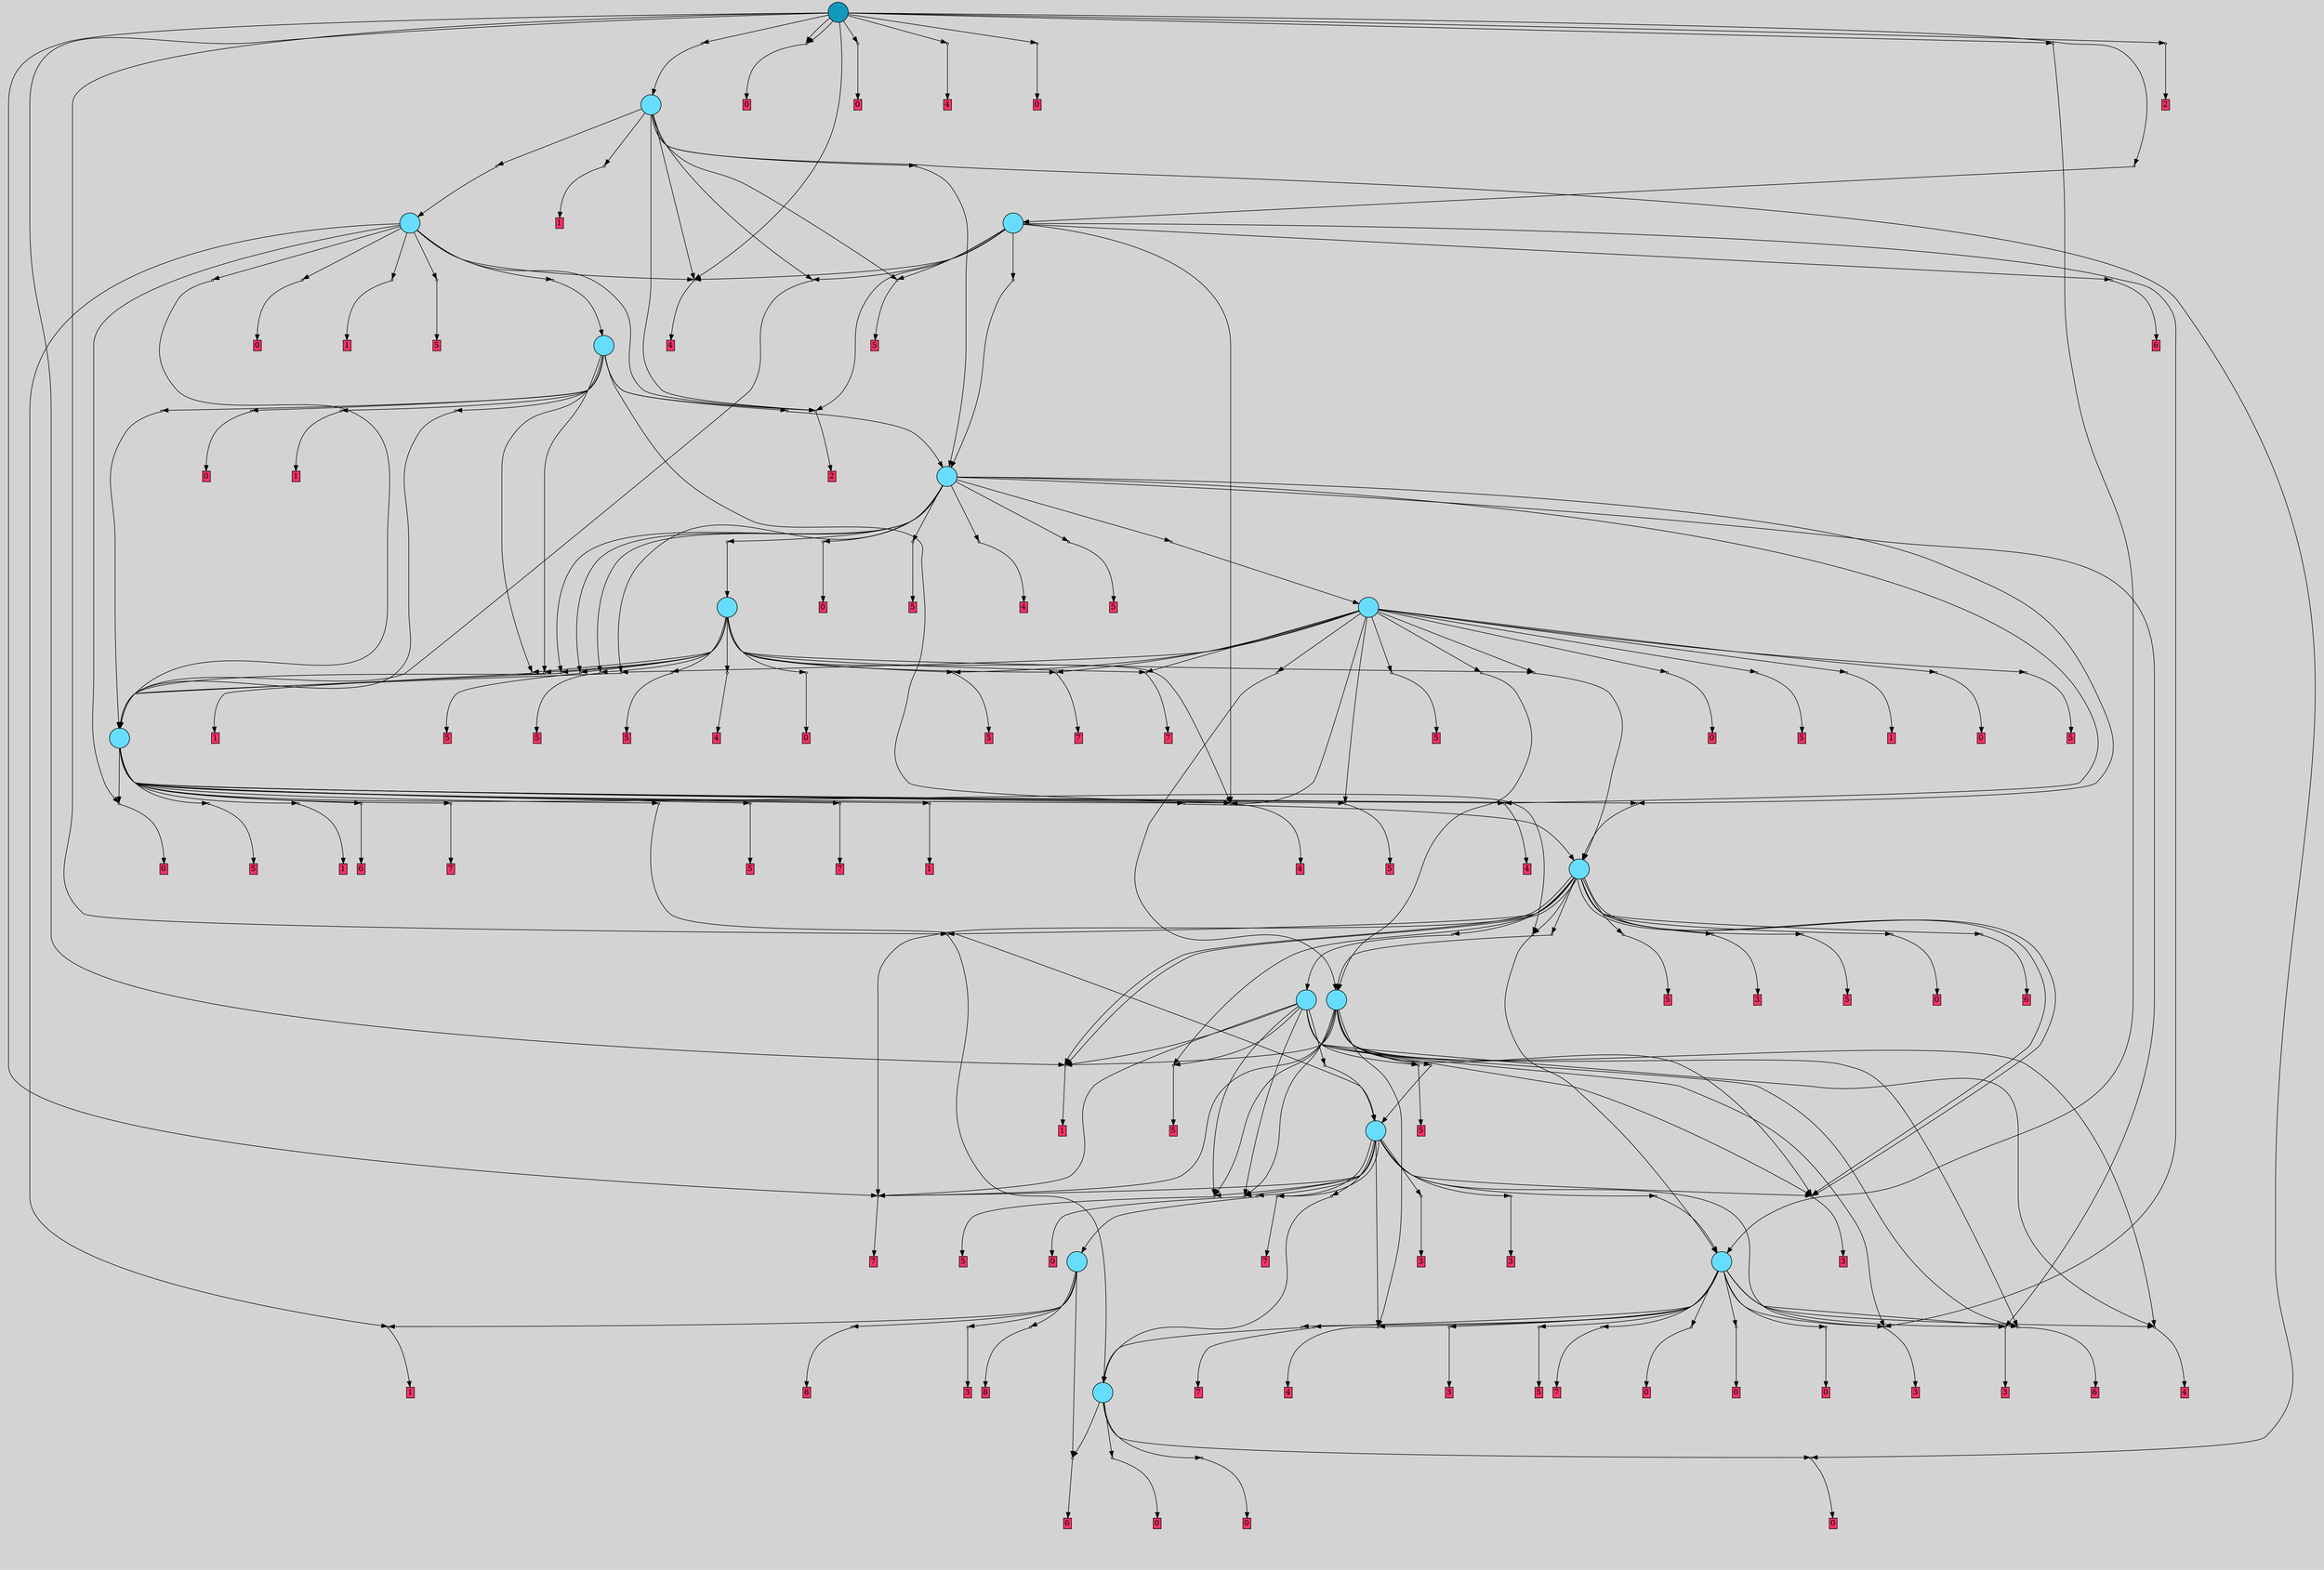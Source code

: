 // File exported with GEGELATI v1.3.1
// On the 2024-07-12 02:54:24
// With the MARL::MarlTPGGraphDotExporter
digraph{
	graph[pad = "0.212, 0.055" bgcolor = lightgray]
	node[shape=circle style = filled label = ""]
		T181 [fillcolor="#66ddff"]
		T194 [fillcolor="#66ddff"]
		T265 [fillcolor="#66ddff"]
		T306 [fillcolor="#66ddff"]
		T313 [fillcolor="#66ddff"]
		T326 [fillcolor="#66ddff"]
		T377 [fillcolor="#66ddff"]
		T566 [fillcolor="#66ddff"]
		T612 [fillcolor="#66ddff"]
		T622 [fillcolor="#66ddff"]
		T665 [fillcolor="#66ddff"]
		T750 [fillcolor="#66ddff"]
		T756 [fillcolor="#66ddff"]
		T802 [fillcolor="#66ddff"]
		T806 [fillcolor="#66ddff"]
		T1008 [fillcolor="#1199bb"]
		P28105 [fillcolor="#cccccc" shape=point] //
		I28105 [shape=box style=invis label="0|6&1|7#1|6&#92;n7|5&1|5#2|1&#92;n4|6&4|0#1|1&#92;n5|5&2|1#2|7&#92;n"]
		P28105 -> I28105[style=invis]
		A20008 [fillcolor="#ff3366" shape=box margin=0.03 width=0 height=0 label="8"]
		T181 -> P28105 -> A20008
		P28106 [fillcolor="#cccccc" shape=point] //
		I28106 [shape=box style=invis label="3|7&1|7#0|1&#92;n"]
		P28106 -> I28106[style=invis]
		A20009 [fillcolor="#ff3366" shape=box margin=0.03 width=0 height=0 label="8"]
		T181 -> P28106 -> A20009
		P28107 [fillcolor="#cccccc" shape=point] //
		I28107 [shape=box style=invis label="1|5&3|7#2|3&#92;n5|7&4|0#0|0&#92;n1|0&2|1#1|1&#92;n"]
		P28107 -> I28107[style=invis]
		A20010 [fillcolor="#ff3366" shape=box margin=0.03 width=0 height=0 label="6"]
		T181 -> P28107 -> A20010
		P28108 [fillcolor="#cccccc" shape=point] //
		I28108 [shape=box style=invis label="3|6&4|1#2|4&#92;n6|2&2|4#0|1&#92;n4|5&2|6#2|3&#92;n"]
		P28108 -> I28108[style=invis]
		A20011 [fillcolor="#ff3366" shape=box margin=0.03 width=0 height=0 label="3"]
		T181 -> P28108 -> A20011
		P28109 [fillcolor="#cccccc" shape=point] //
		I28109 [shape=box style=invis label="4|5&2|7#4|5&#92;n"]
		P28109 -> I28109[style=invis]
		A20012 [fillcolor="#ff3366" shape=box margin=0.03 width=0 height=0 label="1"]
		T181 -> P28109 -> A20012
		P28110 [fillcolor="#cccccc" shape=point] //
		I28110 [shape=box style=invis label="0|0&3|3#3|0&#92;n7|2&4|1#4|2&#92;n3|0&0|3#0|4&#92;n5|6&2|2#3|4&#92;n5|3&2|7#2|0&#92;n"]
		P28110 -> I28110[style=invis]
		A20013 [fillcolor="#ff3366" shape=box margin=0.03 width=0 height=0 label="0"]
		T194 -> P28110 -> A20013
		T194 -> P28107
		P28111 [fillcolor="#cccccc" shape=point] //
		I28111 [shape=box style=invis label="5|2&2|5#2|5&#92;n2|4&2|7#1|3&#92;n1|2&0|6#2|3&#92;n3|7&3|7#3|6&#92;n0|1&2|0#0|4&#92;n1|2&4|4#0|0&#92;n"]
		P28111 -> I28111[style=invis]
		A20014 [fillcolor="#ff3366" shape=box margin=0.03 width=0 height=0 label="0"]
		T194 -> P28111 -> A20014
		P28112 [fillcolor="#cccccc" shape=point] //
		I28112 [shape=box style=invis label="1|5&3|0#2|7&#92;n0|4&1|2#4|0&#92;n4|3&0|6#4|3&#92;n4|0&3|5#1|2&#92;n0|4&2|3#1|6&#92;n7|4&4|2#1|3&#92;n0|3&3|7#3|5&#92;n2|2&4|6#2|3&#92;n4|0&0|4#2|1&#92;n7|4&2|7#1|6&#92;n"]
		P28112 -> I28112[style=invis]
		A20015 [fillcolor="#ff3366" shape=box margin=0.03 width=0 height=0 label="0"]
		T194 -> P28112 -> A20015
		P28113 [fillcolor="#cccccc" shape=point] //
		I28113 [shape=box style=invis label="5|3&4|0#1|0&#92;n1|0&2|1#1|1&#92;n1|5&3|7#2|3&#92;n"]
		P28113 -> I28113[style=invis]
		A20016 [fillcolor="#ff3366" shape=box margin=0.03 width=0 height=0 label="7"]
		T265 -> P28113 -> A20016
		P28114 [fillcolor="#cccccc" shape=point] //
		I28114 [shape=box style=invis label="3|6&3|6#3|0&#92;n7|0&0|0#1|3&#92;n7|0&2|2#0|4&#92;n"]
		P28114 -> I28114[style=invis]
		A20017 [fillcolor="#ff3366" shape=box margin=0.03 width=0 height=0 label="3"]
		T265 -> P28114 -> A20017
		P28115 [fillcolor="#cccccc" shape=point] //
		I28115 [shape=box style=invis label="7|0&0|1#1|2&#92;n3|7&3|7#3|3&#92;n8|5&2|7#1|7&#92;n0|7&3|0#0|4&#92;n5|3&0|5#2|5&#92;n1|7&2|7#1|3&#92;n3|3&3|5#0|1&#92;n"]
		P28115 -> I28115[style=invis]
		A20018 [fillcolor="#ff3366" shape=box margin=0.03 width=0 height=0 label="0"]
		T265 -> P28115 -> A20018
		P28116 [fillcolor="#cccccc" shape=point] //
		I28116 [shape=box style=invis label="5|5&4|6#3|5&#92;n0|5&2|0#0|5&#92;n1|3&2|7#2|0&#92;n5|0&4|1#3|5&#92;n5|6&3|7#2|4&#92;n5|6&0|2#3|4&#92;n5|2&4|1#4|6&#92;n"]
		P28116 -> I28116[style=invis]
		A20019 [fillcolor="#ff3366" shape=box margin=0.03 width=0 height=0 label="0"]
		T265 -> P28116 -> A20019
		P28117 [fillcolor="#cccccc" shape=point] //
		I28117 [shape=box style=invis label="3|0&4|7#2|2&#92;n0|1&0|5#0|4&#92;n3|2&0|3#2|2&#92;n2|1&4|0#4|6&#92;n"]
		P28117 -> I28117[style=invis]
		A20020 [fillcolor="#ff3366" shape=box margin=0.03 width=0 height=0 label="3"]
		T265 -> P28117 -> A20020
		P28118 [fillcolor="#cccccc" shape=point] //
		I28118 [shape=box style=invis label="4|3&4|0#4|7&#92;n7|1&3|6#1|5&#92;n7|4&2|3#2|1&#92;n5|6&0|7#3|6&#92;n6|4&3|6#0|1&#92;n7|4&2|6#1|0&#92;n6|0&3|1#1|0&#92;n1|2&4|5#2|1&#92;n0|5&3|1#0|2&#92;n"]
		P28118 -> I28118[style=invis]
		A20021 [fillcolor="#ff3366" shape=box margin=0.03 width=0 height=0 label="5"]
		T265 -> P28118 -> A20021
		P28119 [fillcolor="#cccccc" shape=point] //
		I28119 [shape=box style=invis label="6|3&2|3#1|4&#92;n3|4&2|2#0|1&#92;n7|0&2|1#1|0&#92;n3|5&0|4#3|4&#92;n"]
		P28119 -> I28119[style=invis]
		T265 -> P28119 -> T194
		P28120 [fillcolor="#cccccc" shape=point] //
		I28120 [shape=box style=invis label="7|0&0|0#3|3&#92;n7|7&1|6#4|5&#92;n"]
		P28120 -> I28120[style=invis]
		A20022 [fillcolor="#ff3366" shape=box margin=0.03 width=0 height=0 label="3"]
		T265 -> P28120 -> A20022
		P28121 [fillcolor="#cccccc" shape=point] //
		I28121 [shape=box style=invis label="1|3&3|1#1|7&#92;n5|5&4|2#2|0&#92;n6|7&3|7#0|6&#92;n7|7&2|6#0|7&#92;n6|0&0|6#3|4&#92;n3|5&4|2#0|3&#92;n0|2&1|5#4|6&#92;n7|0&1|2#1|1&#92;n8|4&0|5#0|7&#92;n4|0&0|0#4|4&#92;n"]
		P28121 -> I28121[style=invis]
		A20023 [fillcolor="#ff3366" shape=box margin=0.03 width=0 height=0 label="6"]
		T265 -> P28121 -> A20023
		P28122 [fillcolor="#cccccc" shape=point] //
		I28122 [shape=box style=invis label="8|2&2|1#1|4&#92;n6|6&0|3#0|4&#92;n"]
		P28122 -> I28122[style=invis]
		A20024 [fillcolor="#ff3366" shape=box margin=0.03 width=0 height=0 label="0"]
		T265 -> P28122 -> A20024
		P28123 [fillcolor="#cccccc" shape=point] //
		I28123 [shape=box style=invis label="3|2&4|6#2|5&#92;n4|7&2|5#0|6&#92;n"]
		P28123 -> I28123[style=invis]
		A20025 [fillcolor="#ff3366" shape=box margin=0.03 width=0 height=0 label="4"]
		T265 -> P28123 -> A20025
		P28124 [fillcolor="#cccccc" shape=point] //
		I28124 [shape=box style=invis label="1|5&3|7#2|4&#92;n8|0&2|1#0|0&#92;n1|7&4|4#1|1&#92;n5|3&4|0#1|0&#92;n1|6&2|1#1|1&#92;n"]
		P28124 -> I28124[style=invis]
		A20026 [fillcolor="#ff3366" shape=box margin=0.03 width=0 height=0 label="7"]
		T265 -> P28124 -> A20026
		P28125 [fillcolor="#cccccc" shape=point] //
		I28125 [shape=box style=invis label="0|1&4|6#0|6&#92;n7|4&0|0#2|2&#92;n0|3&4|2#0|3&#92;n7|3&3|5#0|6&#92;n2|0&0|4#4|5&#92;n5|6&3|3#0|7&#92;n1|7&1|6#0|6&#92;n3|4&3|6#0|1&#92;n3|2&3|6#2|4&#92;n8|6&0|2#0|1&#92;n"]
		P28125 -> I28125[style=invis]
		A20027 [fillcolor="#ff3366" shape=box margin=0.03 width=0 height=0 label="4"]
		T265 -> P28125 -> A20027
		T306 -> P28114
		P28126 [fillcolor="#cccccc" shape=point] //
		I28126 [shape=box style=invis label="5|2&4|1#4|6&#92;n5|5&1|6#3|5&#92;n4|6&4|1#1|1&#92;n5|0&4|1#3|5&#92;n7|0&1|0#2|3&#92;n0|5&2|0#0|5&#92;n1|3&2|7#2|0&#92;n8|5&4|2#3|3&#92;n"]
		P28126 -> I28126[style=invis]
		T306 -> P28126 -> T181
		P28127 [fillcolor="#cccccc" shape=point] //
		I28127 [shape=box style=invis label="3|0&4|7#2|2&#92;n4|2&4|1#4|7&#92;n0|1&0|5#0|4&#92;n3|2&0|0#2|2&#92;n2|1&4|0#4|6&#92;n"]
		P28127 -> I28127[style=invis]
		A20028 [fillcolor="#ff3366" shape=box margin=0.03 width=0 height=0 label="3"]
		T306 -> P28127 -> A20028
		P28128 [fillcolor="#cccccc" shape=point] //
		I28128 [shape=box style=invis label="2|5&3|2#2|1&#92;n4|3&4|0#4|7&#92;n7|1&3|6#1|5&#92;n7|4&2|3#2|1&#92;n5|6&0|7#3|6&#92;n6|4&3|6#0|1&#92;n7|4&2|6#1|0&#92;n6|2&4|5#2|1&#92;n6|0&3|1#1|0&#92;n"]
		P28128 -> I28128[style=invis]
		A20029 [fillcolor="#ff3366" shape=box margin=0.03 width=0 height=0 label="5"]
		T306 -> P28128 -> A20029
		P28129 [fillcolor="#cccccc" shape=point] //
		I28129 [shape=box style=invis label="1|5&3|7#2|0&#92;n8|0&2|1#0|0&#92;n1|6&2|1#1|1&#92;n5|3&4|0#1|0&#92;n6|1&4|6#4|5&#92;n"]
		P28129 -> I28129[style=invis]
		A20030 [fillcolor="#ff3366" shape=box margin=0.03 width=0 height=0 label="7"]
		T306 -> P28129 -> A20030
		T306 -> P28125
		P28130 [fillcolor="#cccccc" shape=point] //
		I28130 [shape=box style=invis label="2|3&3|2#2|2&#92;n1|0&0|5#0|5&#92;n2|7&4|6#4|5&#92;n2|6&2|6#4|7&#92;n5|6&4|2#0|2&#92;n"]
		P28130 -> I28130[style=invis]
		A20031 [fillcolor="#ff3366" shape=box margin=0.03 width=0 height=0 label="7"]
		T306 -> P28130 -> A20031
		P28131 [fillcolor="#cccccc" shape=point] //
		I28131 [shape=box style=invis label="5|0&0|0#2|4&#92;n7|3&3|2#0|1&#92;n1|2&2|3#1|3&#92;n7|3&1|2#1|5&#92;n7|2&3|7#3|2&#92;n4|3&4|1#4|6&#92;n7|2&2|7#0|7&#92;n0|5&3|7#4|4&#92;n0|3&3|4#4|0&#92;n1|5&4|2#3|7&#92;n"]
		P28131 -> I28131[style=invis]
		T306 -> P28131 -> T265
		P28132 [fillcolor="#cccccc" shape=point] //
		I28132 [shape=box style=invis label="3|0&2|5#2|5&#92;n6|2&1|6#1|5&#92;n4|7&0|3#1|5&#92;n"]
		P28132 -> I28132[style=invis]
		A20032 [fillcolor="#ff3366" shape=box margin=0.03 width=0 height=0 label="0"]
		T306 -> P28132 -> A20032
		T306 -> P28130
		P28133 [fillcolor="#cccccc" shape=point] //
		I28133 [shape=box style=invis label="6|3&2|3#1|4&#92;n3|5&0|4#3|4&#92;n3|4&2|1#0|1&#92;n"]
		P28133 -> I28133[style=invis]
		T306 -> P28133 -> T194
		P28134 [fillcolor="#cccccc" shape=point] //
		I28134 [shape=box style=invis label="2|1&4|0#4|6&#92;n0|1&0|5#0|0&#92;n3|2&0|3#2|2&#92;n3|0&4|7#2|2&#92;n"]
		P28134 -> I28134[style=invis]
		A20033 [fillcolor="#ff3366" shape=box margin=0.03 width=0 height=0 label="3"]
		T306 -> P28134 -> A20033
		P28135 [fillcolor="#cccccc" shape=point] //
		I28135 [shape=box style=invis label="7|0&0|5#1|3&#92;n7|0&2|2#0|4&#92;n"]
		P28135 -> I28135[style=invis]
		A20034 [fillcolor="#ff3366" shape=box margin=0.03 width=0 height=0 label="3"]
		T306 -> P28135 -> A20034
		P28136 [fillcolor="#cccccc" shape=point] //
		I28136 [shape=box style=invis label="5|5&1|6#3|5&#92;n5|0&0|1#3|5&#92;n5|2&4|1#4|6&#92;n3|4&3|4#3|0&#92;n7|0&1|0#2|3&#92;n1|3&2|7#2|0&#92;n8|5&4|2#3|3&#92;n"]
		P28136 -> I28136[style=invis]
		A20035 [fillcolor="#ff3366" shape=box margin=0.03 width=0 height=0 label="1"]
		T313 -> P28136 -> A20035
		T313 -> P28127
		T313 -> P28123
		T313 -> P28129
		P28137 [fillcolor="#cccccc" shape=point] //
		I28137 [shape=box style=invis label="8|6&0|2#0|1&#92;n7|4&0|0#2|2&#92;n0|2&4|2#0|3&#92;n7|3&3|5#0|6&#92;n2|0&0|4#4|5&#92;n5|6&3|3#0|7&#92;n1|7&1|6#0|6&#92;n3|4&3|6#0|1&#92;n3|2&3|6#2|4&#92;n0|1&4|6#0|6&#92;n"]
		P28137 -> I28137[style=invis]
		A20036 [fillcolor="#ff3366" shape=box margin=0.03 width=0 height=0 label="5"]
		T313 -> P28137 -> A20036
		P28138 [fillcolor="#cccccc" shape=point] //
		I28138 [shape=box style=invis label="7|2&3|6#1|5&#92;n6|4&3|6#0|1&#92;n5|6&0|7#3|6&#92;n2|0&3|1#3|5&#92;n4|3&4|0#4|7&#92;n7|4&2|6#1|0&#92;n6|0&3|1#1|0&#92;n1|2&4|5#3|1&#92;n0|5&3|1#0|2&#92;n"]
		P28138 -> I28138[style=invis]
		A20037 [fillcolor="#ff3366" shape=box margin=0.03 width=0 height=0 label="5"]
		T313 -> P28138 -> A20037
		T313 -> P28132
		P28139 [fillcolor="#cccccc" shape=point] //
		I28139 [shape=box style=invis label="6|3&0|7#3|0&#92;n6|0&3|7#1|6&#92;n3|3&1|4#3|1&#92;n"]
		P28139 -> I28139[style=invis]
		T313 -> P28139 -> T306
		T313 -> P28121
		T313 -> P28128
		T313 -> P28114
		T326 -> P28127
		T326 -> P28123
		T326 -> P28129
		T326 -> P28138
		T326 -> P28132
		P28140 [fillcolor="#cccccc" shape=point] //
		I28140 [shape=box style=invis label="3|3&1|4#3|1&#92;n1|4&1|1#1|7&#92;n6|0&3|7#1|6&#92;n"]
		P28140 -> I28140[style=invis]
		T326 -> P28140 -> T306
		T326 -> P28121
		T326 -> P28128
		T326 -> P28125
		T326 -> P28136
		T377 -> P28136
		T377 -> P28127
		T377 -> P28137
		P28141 [fillcolor="#cccccc" shape=point] //
		I28141 [shape=box style=invis label="0|1&3|1#0|2&#92;n0|1&1|1#1|7&#92;n5|4&2|4#0|2&#92;n2|4&3|7#1|1&#92;n1|2&4|5#3|0&#92;n6|0&2|5#0|1&#92;n"]
		P28141 -> I28141[style=invis]
		T377 -> P28141 -> T326
		P28142 [fillcolor="#cccccc" shape=point] //
		I28142 [shape=box style=invis label="3|2&2|1#3|2&#92;n2|5&1|1#4|6&#92;n4|0&0|7#0|4&#92;n1|0&3|5#3|4&#92;n"]
		P28142 -> I28142[style=invis]
		T377 -> P28142 -> T313
		P28143 [fillcolor="#cccccc" shape=point] //
		I28143 [shape=box style=invis label="6|0&3|1#1|0&#92;n7|4&2|6#1|0&#92;n7|4&2|3#2|6&#92;n6|4&3|6#0|1&#92;n3|0&2|2#1|0&#92;n4|0&2|3#1|5&#92;n0|0&0|4#0|5&#92;n"]
		P28143 -> I28143[style=invis]
		A20038 [fillcolor="#ff3366" shape=box margin=0.03 width=0 height=0 label="5"]
		T377 -> P28143 -> A20038
		P28144 [fillcolor="#cccccc" shape=point] //
		I28144 [shape=box style=invis label="3|6&3|6#3|0&#92;n6|7&1|6#4|5&#92;n7|0&0|0#1|3&#92;n8|4&2|0#2|1&#92;n8|0&2|2#0|4&#92;n"]
		P28144 -> I28144[style=invis]
		A20039 [fillcolor="#ff3366" shape=box margin=0.03 width=0 height=0 label="3"]
		T377 -> P28144 -> A20039
		P28145 [fillcolor="#cccccc" shape=point] //
		I28145 [shape=box style=invis label="3|2&3|6#1|4&#92;n7|4&0|0#2|2&#92;n0|2&4|2#0|3&#92;n7|3&3|5#0|6&#92;n2|0&0|4#4|5&#92;n5|6&3|3#0|7&#92;n1|7&1|6#0|6&#92;n3|4&3|6#0|1&#92;n8|6&0|2#0|1&#92;n0|1&4|6#0|6&#92;n"]
		P28145 -> I28145[style=invis]
		A20040 [fillcolor="#ff3366" shape=box margin=0.03 width=0 height=0 label="5"]
		T377 -> P28145 -> A20040
		P28146 [fillcolor="#cccccc" shape=point] //
		I28146 [shape=box style=invis label="6|0&2|4#3|0&#92;n5|3&4|3#4|6&#92;n"]
		P28146 -> I28146[style=invis]
		A20041 [fillcolor="#ff3366" shape=box margin=0.03 width=0 height=0 label="0"]
		T377 -> P28146 -> A20041
		P28147 [fillcolor="#cccccc" shape=point] //
		I28147 [shape=box style=invis label="1|3&3|1#1|7&#92;n5|5&4|2#2|0&#92;n6|7&3|7#0|6&#92;n7|7&2|6#0|7&#92;n0|2&1|5#4|6&#92;n2|5&4|2#0|3&#92;n7|0&1|2#1|1&#92;n8|4&0|5#0|7&#92;n3|7&1|3#1|2&#92;n4|0&0|0#4|4&#92;n"]
		P28147 -> I28147[style=invis]
		A20042 [fillcolor="#ff3366" shape=box margin=0.03 width=0 height=0 label="6"]
		T377 -> P28147 -> A20042
		P28148 [fillcolor="#cccccc" shape=point] //
		I28148 [shape=box style=invis label="3|3&1|4#3|1&#92;n6|6&3|0#3|5&#92;n5|0&4|1#2|4&#92;n"]
		P28148 -> I28148[style=invis]
		T377 -> P28148 -> T194
		T377 -> P28129
		T377 -> P28136
		P28149 [fillcolor="#cccccc" shape=point] //
		I28149 [shape=box style=invis label="7|0&2|7#2|6&#92;n4|6&4|6#2|5&#92;n6|3&3|5#1|7&#92;n2|4&3|3#0|1&#92;n7|6&2|7#0|7&#92;n"]
		P28149 -> I28149[style=invis]
		T377 -> P28149 -> T265
		T377 -> P28127
		P28150 [fillcolor="#cccccc" shape=point] //
		I28150 [shape=box style=invis label="1|3&1|0#0|6&#92;n8|5&4|5#3|3&#92;n3|3&1|4#1|4&#92;n0|2&3|0#0|2&#92;n3|4&3|4#3|0&#92;n4|0&0|1#3|5&#92;n7|0&3|0#2|3&#92;n5|5&1|6#3|5&#92;n1|3&2|7#2|0&#92;n4|3&4|1#4|7&#92;n"]
		P28150 -> I28150[style=invis]
		A20043 [fillcolor="#ff3366" shape=box margin=0.03 width=0 height=0 label="1"]
		T566 -> P28150 -> A20043
		P28151 [fillcolor="#cccccc" shape=point] //
		I28151 [shape=box style=invis label="2|4&1|7#1|1&#92;n8|5&3|3#3|0&#92;n2|4&2|7#2|3&#92;n0|1&4|1#1|6&#92;n1|5&4|7#0|2&#92;n7|3&3|5#0|2&#92;n3|0&2|5#0|1&#92;n0|1&1|1#1|2&#92;n"]
		P28151 -> I28151[style=invis]
		A20044 [fillcolor="#ff3366" shape=box margin=0.03 width=0 height=0 label="4"]
		T566 -> P28151 -> A20044
		P28152 [fillcolor="#cccccc" shape=point] //
		I28152 [shape=box style=invis label="4|0&3|4#3|3&#92;n8|5&0|0#2|6&#92;n0|4&2|1#1|1&#92;n"]
		P28152 -> I28152[style=invis]
		A20045 [fillcolor="#ff3366" shape=box margin=0.03 width=0 height=0 label="7"]
		T566 -> P28152 -> A20045
		P28153 [fillcolor="#cccccc" shape=point] //
		I28153 [shape=box style=invis label="4|1&3|2#0|7&#92;n8|1&0|5#3|3&#92;n2|5&1|4#4|2&#92;n3|6&3|1#0|7&#92;n7|5&3|0#1|1&#92;n6|0&4|1#3|0&#92;n"]
		P28153 -> I28153[style=invis]
		A20046 [fillcolor="#ff3366" shape=box margin=0.03 width=0 height=0 label="1"]
		T566 -> P28153 -> A20046
		P28154 [fillcolor="#cccccc" shape=point] //
		I28154 [shape=box style=invis label="3|2&3|6#2|4&#92;n7|0&0|0#2|2&#92;n7|3&3|5#0|6&#92;n0|2&4|2#0|3&#92;n0|1&4|6#1|6&#92;n1|7&1|6#0|6&#92;n5|7&2|1#4|0&#92;n3|4&3|6#0|1&#92;n8|6&0|2#0|1&#92;n5|6&3|3#0|7&#92;n"]
		P28154 -> I28154[style=invis]
		A20047 [fillcolor="#ff3366" shape=box margin=0.03 width=0 height=0 label="5"]
		T566 -> P28154 -> A20047
		P28155 [fillcolor="#cccccc" shape=point] //
		I28155 [shape=box style=invis label="8|2&2|5#4|6&#92;n2|0&4|3#2|5&#92;n3|6&2|4#3|3&#92;n2|4&3|1#3|6&#92;n"]
		P28155 -> I28155[style=invis]
		A20048 [fillcolor="#ff3366" shape=box margin=0.03 width=0 height=0 label="4"]
		T566 -> P28155 -> A20048
		T566 -> P28149
		P28156 [fillcolor="#cccccc" shape=point] //
		I28156 [shape=box style=invis label="8|6&0|2#0|1&#92;n7|4&0|0#2|2&#92;n5|6&3|3#0|7&#92;n7|3&3|5#0|6&#92;n2|0&0|4#4|5&#92;n0|2&4|2#0|3&#92;n3|2&3|6#2|4&#92;n3|7&3|6#0|1&#92;n1|2&1|6#0|6&#92;n0|1&4|6#0|6&#92;n"]
		P28156 -> I28156[style=invis]
		A20049 [fillcolor="#ff3366" shape=box margin=0.03 width=0 height=0 label="5"]
		T566 -> P28156 -> A20049
		P28157 [fillcolor="#cccccc" shape=point] //
		I28157 [shape=box style=invis label="0|2&1|5#4|6&#92;n5|5&4|2#2|0&#92;n7|0&1|2#1|1&#92;n7|1&2|6#0|7&#92;n2|5&4|2#0|3&#92;n1|3&3|1#1|7&#92;n6|7&3|7#0|6&#92;n8|4&0|7#0|7&#92;n4|0&0|1#4|4&#92;n"]
		P28157 -> I28157[style=invis]
		A20050 [fillcolor="#ff3366" shape=box margin=0.03 width=0 height=0 label="6"]
		T566 -> P28157 -> A20050
		P28158 [fillcolor="#cccccc" shape=point] //
		I28158 [shape=box style=invis label="4|5&1|0#1|0&#92;n8|6&2|1#0|5&#92;n5|3&2|0#3|0&#92;n4|0&3|7#2|2&#92;n1|5&4|6#4|5&#92;n2|6&3|5#3|0&#92;n8|3&0|2#4|7&#92;n"]
		P28158 -> I28158[style=invis]
		A20051 [fillcolor="#ff3366" shape=box margin=0.03 width=0 height=0 label="7"]
		T566 -> P28158 -> A20051
		P28159 [fillcolor="#cccccc" shape=point] //
		I28159 [shape=box style=invis label="3|0&2|5#3|5&#92;n6|2&2|4#1|0&#92;n5|3&4|3#4|6&#92;n"]
		P28159 -> I28159[style=invis]
		A20052 [fillcolor="#ff3366" shape=box margin=0.03 width=0 height=0 label="0"]
		T566 -> P28159 -> A20052
		P28160 [fillcolor="#cccccc" shape=point] //
		I28160 [shape=box style=invis label="0|0&1|4#3|4&#92;n"]
		P28160 -> I28160[style=invis]
		T566 -> P28160 -> T377
		P28161 [fillcolor="#cccccc" shape=point] //
		I28161 [shape=box style=invis label="3|2&3|6#2|4&#92;n7|0&0|0#2|2&#92;n7|3&3|5#0|6&#92;n1|7&1|6#0|6&#92;n0|1&4|6#1|6&#92;n0|2&4|2#0|3&#92;n5|7&0|1#4|0&#92;n3|4&3|6#0|1&#92;n8|6&0|2#0|1&#92;n5|6&3|3#0|7&#92;n"]
		P28161 -> I28161[style=invis]
		A20053 [fillcolor="#ff3366" shape=box margin=0.03 width=0 height=0 label="5"]
		T566 -> P28161 -> A20053
		P28162 [fillcolor="#cccccc" shape=point] //
		I28162 [shape=box style=invis label="1|0&2|6#4|1&#92;n"]
		P28162 -> I28162[style=invis]
		T566 -> P28162 -> T377
		P28163 [fillcolor="#cccccc" shape=point] //
		I28163 [shape=box style=invis label="1|4&1|1#1|7&#92;n3|5&0|6#0|6&#92;n3|3&1|4#3|1&#92;n6|0&3|3#1|6&#92;n"]
		P28163 -> I28163[style=invis]
		T566 -> P28163 -> T306
		P28164 [fillcolor="#cccccc" shape=point] //
		I28164 [shape=box style=invis label="8|6&0|2#0|1&#92;n5|6&4|3#0|7&#92;n7|4&0|0#2|2&#92;n0|2&4|2#4|1&#92;n3|7&3|6#2|4&#92;n7|3&3|5#0|6&#92;n1|7&1|6#0|6&#92;n0|1&4|6#0|6&#92;n2|0&0|4#4|5&#92;n3|7&3|6#0|1&#92;n"]
		P28164 -> I28164[style=invis]
		A20054 [fillcolor="#ff3366" shape=box margin=0.03 width=0 height=0 label="5"]
		T612 -> P28164 -> A20054
		P28165 [fillcolor="#cccccc" shape=point] //
		I28165 [shape=box style=invis label="8|5&0|0#2|6&#92;n4|0&3|4#2|3&#92;n0|4&2|1#1|1&#92;n"]
		P28165 -> I28165[style=invis]
		A20055 [fillcolor="#ff3366" shape=box margin=0.03 width=0 height=0 label="7"]
		T612 -> P28165 -> A20055
		P28166 [fillcolor="#cccccc" shape=point] //
		I28166 [shape=box style=invis label="3|6&2|1#0|7&#92;n2|5&1|4#2|2&#92;n8|1&0|5#3|3&#92;n4|1&3|2#0|7&#92;n4|0&2|5#1|3&#92;n"]
		P28166 -> I28166[style=invis]
		A20056 [fillcolor="#ff3366" shape=box margin=0.03 width=0 height=0 label="1"]
		T612 -> P28166 -> A20056
		T612 -> P28155
		P28167 [fillcolor="#cccccc" shape=point] //
		I28167 [shape=box style=invis label="7|6&4|2#3|7&#92;n4|0&2|4#3|3&#92;n3|2&2|6#2|4&#92;n7|6&2|4#3|0&#92;n1|2&1|6#0|6&#92;n5|6&3|3#0|7&#92;n0|2&4|2#0|3&#92;n0|3&4|3#0|6&#92;n3|7&3|6#0|1&#92;n7|4&0|0#2|2&#92;n"]
		P28167 -> I28167[style=invis]
		T612 -> P28167 -> T566
		P28168 [fillcolor="#cccccc" shape=point] //
		I28168 [shape=box style=invis label="0|0&4|4#3|7&#92;n"]
		P28168 -> I28168[style=invis]
		T612 -> P28168 -> T377
		P28169 [fillcolor="#cccccc" shape=point] //
		I28169 [shape=box style=invis label="8|6&0|2#0|1&#92;n7|4&0|0#2|2&#92;n2|0&0|4#4|5&#92;n7|3&3|5#0|6&#92;n5|6&3|3#0|7&#92;n0|2&4|2#0|3&#92;n3|2&0|6#2|4&#92;n3|7&3|6#0|1&#92;n1|2&1|6#0|6&#92;n0|1&4|6#0|6&#92;n"]
		P28169 -> I28169[style=invis]
		A20057 [fillcolor="#ff3366" shape=box margin=0.03 width=0 height=0 label="5"]
		T612 -> P28169 -> A20057
		P28170 [fillcolor="#cccccc" shape=point] //
		I28170 [shape=box style=invis label="5|3&2|2#1|7&#92;n5|5&2|1#1|0&#92;n0|1&1|5#1|2&#92;n6|0&0|3#0|3&#92;n8|3&4|4#0|6&#92;n"]
		P28170 -> I28170[style=invis]
		A20058 [fillcolor="#ff3366" shape=box margin=0.03 width=0 height=0 label="0"]
		T612 -> P28170 -> A20058
		P28171 [fillcolor="#cccccc" shape=point] //
		I28171 [shape=box style=invis label="7|4&0|0#2|2&#92;n0|2&4|2#0|3&#92;n7|3&3|5#0|6&#92;n2|0&0|4#4|5&#92;n5|6&3|3#1|7&#92;n3|4&3|6#0|1&#92;n1|7&1|6#0|6&#92;n3|2&3|6#2|4&#92;n0|1&4|6#0|6&#92;n"]
		P28171 -> I28171[style=invis]
		A20059 [fillcolor="#ff3366" shape=box margin=0.03 width=0 height=0 label="5"]
		T612 -> P28171 -> A20059
		P28172 [fillcolor="#cccccc" shape=point] //
		I28172 [shape=box style=invis label="8|6&0|2#0|1&#92;n3|7&3|6#0|1&#92;n1|5&0|6#1|4&#92;n7|3&3|5#0|6&#92;n2|0&2|4#4|5&#92;n0|1&4|6#0|6&#92;n3|2&3|6#2|4&#92;n7|4&0|0#2|2&#92;n1|2&1|6#0|6&#92;n0|2&4|2#3|3&#92;n"]
		P28172 -> I28172[style=invis]
		A20060 [fillcolor="#ff3366" shape=box margin=0.03 width=0 height=0 label="5"]
		T612 -> P28172 -> A20060
		P28173 [fillcolor="#cccccc" shape=point] //
		I28173 [shape=box style=invis label="2|3&2|0#1|6&#92;n3|1&2|1#1|0&#92;n5|0&1|3#4|1&#92;n"]
		P28173 -> I28173[style=invis]
		A20061 [fillcolor="#ff3366" shape=box margin=0.03 width=0 height=0 label="7"]
		T612 -> P28173 -> A20061
		P28174 [fillcolor="#cccccc" shape=point] //
		I28174 [shape=box style=invis label="5|6&3|3#0|7&#92;n4|0&2|3#3|3&#92;n7|3&4|3#0|6&#92;n3|2&3|6#2|4&#92;n1|2&1|6#0|6&#92;n0|5&4|2#0|3&#92;n7|5&3|3#2|4&#92;n7|4&0|0#2|2&#92;n3|7&3|6#0|1&#92;n2|0&0|4#4|5&#92;n"]
		P28174 -> I28174[style=invis]
		T612 -> P28174 -> T566
		P28175 [fillcolor="#cccccc" shape=point] //
		I28175 [shape=box style=invis label="8|2&2|0#4|6&#92;n2|0&4|3#2|5&#92;n3|2&4|1#4|4&#92;n2|4&3|1#3|6&#92;n3|6&2|4#3|3&#92;n"]
		P28175 -> I28175[style=invis]
		A20062 [fillcolor="#ff3366" shape=box margin=0.03 width=0 height=0 label="4"]
		T612 -> P28175 -> A20062
		P28176 [fillcolor="#cccccc" shape=point] //
		I28176 [shape=box style=invis label="8|6&0|2#0|1&#92;n5|6&4|3#0|7&#92;n7|4&0|0#2|2&#92;n0|2&4|2#4|3&#92;n3|7&3|6#2|4&#92;n7|3&3|5#0|6&#92;n1|7&1|6#0|6&#92;n3|7&3|6#0|1&#92;n2|0&0|4#4|5&#92;n0|1&4|6#0|6&#92;n"]
		P28176 -> I28176[style=invis]
		A20063 [fillcolor="#ff3366" shape=box margin=0.03 width=0 height=0 label="5"]
		T622 -> P28176 -> A20063
		P28177 [fillcolor="#cccccc" shape=point] //
		I28177 [shape=box style=invis label="1|5&4|7#0|2&#92;n1|5&3|3#3|0&#92;n5|4&2|7#2|3&#92;n0|1&4|1#1|6&#92;n0|1&1|1#1|2&#92;n2|0&2|5#0|1&#92;n2|4&1|7#1|1&#92;n"]
		P28177 -> I28177[style=invis]
		T622 -> P28177 -> T326
		T622 -> P28165
		P28178 [fillcolor="#cccccc" shape=point] //
		I28178 [shape=box style=invis label="3|6&3|1#0|7&#92;n8|1&0|5#3|3&#92;n2|5&1|4#4|2&#92;n4|1&3|2#0|7&#92;n7|5&3|0#1|1&#92;n6|5&3|6#2|7&#92;n6|0&4|1#3|0&#92;n"]
		P28178 -> I28178[style=invis]
		A20064 [fillcolor="#ff3366" shape=box margin=0.03 width=0 height=0 label="1"]
		T622 -> P28178 -> A20064
		T622 -> P28155
		P28179 [fillcolor="#cccccc" shape=point] //
		I28179 [shape=box style=invis label="5|6&3|3#0|7&#92;n4|0&2|3#3|3&#92;n7|4&0|0#2|2&#92;n3|2&3|6#2|4&#92;n1|2&1|6#0|6&#92;n0|2&4|2#0|3&#92;n7|5&3|3#2|4&#92;n7|3&4|3#0|6&#92;n3|7&3|6#0|1&#92;n2|0&0|4#4|5&#92;n"]
		P28179 -> I28179[style=invis]
		T622 -> P28179 -> T566
		T622 -> P28168
		P28180 [fillcolor="#cccccc" shape=point] //
		I28180 [shape=box style=invis label="6|0&2|0#4|0&#92;n"]
		P28180 -> I28180[style=invis]
		A20065 [fillcolor="#ff3366" shape=box margin=0.03 width=0 height=0 label="0"]
		T622 -> P28180 -> A20065
		P28181 [fillcolor="#cccccc" shape=point] //
		I28181 [shape=box style=invis label="8|5&0|2#0|1&#92;n0|0&1|1#4|1&#92;n3|7&3|6#0|1&#92;n2|2&3|6#3|6&#92;n5|7&3|3#0|7&#92;n7|3&3|5#0|6&#92;n3|7&3|6#2|4&#92;n0|2&4|2#0|3&#92;n0|1&4|6#0|6&#92;n"]
		P28181 -> I28181[style=invis]
		A20066 [fillcolor="#ff3366" shape=box margin=0.03 width=0 height=0 label="5"]
		T622 -> P28181 -> A20066
		T622 -> P28156
		T622 -> P28172
		T622 -> P28173
		P28182 [fillcolor="#cccccc" shape=point] //
		I28182 [shape=box style=invis label="2|4&1|7#1|1&#92;n2|4&2|7#2|3&#92;n1|5&4|7#0|2&#92;n0|1&4|1#1|6&#92;n0|1&1|1#1|2&#92;n2|0&2|5#3|1&#92;n7|5&4|1#3|0&#92;n"]
		P28182 -> I28182[style=invis]
		T622 -> P28182 -> T326
		P28183 [fillcolor="#cccccc" shape=point] //
		I28183 [shape=box style=invis label="8|6&0|2#0|1&#92;n3|4&3|6#0|1&#92;n7|4&0|0#2|2&#92;n0|2&4|2#0|3&#92;n7|3&3|5#0|6&#92;n2|0&0|4#4|5&#92;n5|6&3|3#0|7&#92;n1|7&1|6#0|6&#92;n7|4&1|6#0|2&#92;n0|1&4|6#2|6&#92;n"]
		P28183 -> I28183[style=invis]
		A20067 [fillcolor="#ff3366" shape=box margin=0.03 width=0 height=0 label="5"]
		T622 -> P28183 -> A20067
		P28184 [fillcolor="#cccccc" shape=point] //
		I28184 [shape=box style=invis label="2|2&3|2#4|6&#92;n"]
		P28184 -> I28184[style=invis]
		A20068 [fillcolor="#ff3366" shape=box margin=0.03 width=0 height=0 label="0"]
		T622 -> P28184 -> A20068
		T665 -> P28164
		P28185 [fillcolor="#cccccc" shape=point] //
		I28185 [shape=box style=invis label="8|6&0|2#0|1&#92;n8|1&1|5#0|5&#92;n3|2&0|6#2|4&#92;n0|2&4|2#0|3&#92;n0|1&4|6#2|6&#92;n2|0&0|6#4|5&#92;n3|5&4|1#3|0&#92;n1|1&1|6#0|6&#92;n3|7&3|6#1|1&#92;n"]
		P28185 -> I28185[style=invis]
		T665 -> P28185 -> T612
		P28186 [fillcolor="#cccccc" shape=point] //
		I28186 [shape=box style=invis label="0|7&2|1#1|0&#92;n0|1&1|5#1|2&#92;n6|0&0|3#0|3&#92;n4|6&4|0#2|3&#92;n0|0&0|7#2|6&#92;n"]
		P28186 -> I28186[style=invis]
		A20069 [fillcolor="#ff3366" shape=box margin=0.03 width=0 height=0 label="0"]
		T665 -> P28186 -> A20069
		T665 -> P28171
		P28187 [fillcolor="#cccccc" shape=point] //
		I28187 [shape=box style=invis label="2|0&2|4#4|5&#92;n3|7&3|6#0|1&#92;n1|5&0|6#1|4&#92;n7|3&3|5#0|6&#92;n8|6&0|2#0|1&#92;n0|6&4|6#0|6&#92;n3|2&3|6#2|4&#92;n7|4&0|0#2|2&#92;n1|2&1|6#0|6&#92;n0|2&4|2#3|3&#92;n"]
		P28187 -> I28187[style=invis]
		A20070 [fillcolor="#ff3366" shape=box margin=0.03 width=0 height=0 label="5"]
		T665 -> P28187 -> A20070
		T665 -> P28174
		P28188 [fillcolor="#cccccc" shape=point] //
		I28188 [shape=box style=invis label="3|5&0|7#1|5&#92;n8|2&2|0#4|6&#92;n2|0&4|1#2|5&#92;n"]
		P28188 -> I28188[style=invis]
		A20071 [fillcolor="#ff3366" shape=box margin=0.03 width=0 height=0 label="4"]
		T665 -> P28188 -> A20071
		P28189 [fillcolor="#cccccc" shape=point] //
		I28189 [shape=box style=invis label="8|6&0|2#0|1&#92;n3|7&3|6#0|1&#92;n1|1&0|6#1|4&#92;n2|3&2|4#4|5&#92;n0|1&4|6#0|6&#92;n3|5&3|0#4|3&#92;n0|2&4|2#3|3&#92;n3|2&3|6#2|4&#92;n1|2&1|6#0|6&#92;n7|4&0|0#2|2&#92;n"]
		P28189 -> I28189[style=invis]
		A20072 [fillcolor="#ff3366" shape=box margin=0.03 width=0 height=0 label="5"]
		T665 -> P28189 -> A20072
		T665 -> P28120
		P28190 [fillcolor="#cccccc" shape=point] //
		I28190 [shape=box style=invis label="1|5&4|7#0|2&#92;n1|5&3|3#3|0&#92;n2|4&2|7#0|3&#92;n0|1&4|1#1|6&#92;n2|0&2|5#0|1&#92;n2|4&1|7#1|1&#92;n"]
		P28190 -> I28190[style=invis]
		T665 -> P28190 -> T622
		T665 -> P28179
		T665 -> P28160
		T665 -> P28151
		P28191 [fillcolor="#cccccc" shape=point] //
		I28191 [shape=box style=invis label="8|7&0|0#3|6&#92;n0|4&2|1#1|1&#92;n0|5&2|7#2|4&#92;n4|0&3|4#2|3&#92;n"]
		P28191 -> I28191[style=invis]
		T750 -> P28191 -> T665
		T750 -> P28166
		P28192 [fillcolor="#cccccc" shape=point] //
		I28192 [shape=box style=invis label="8|6&0|2#0|1&#92;n3|7&3|6#0|1&#92;n3|2&3|6#2|4&#92;n7|3&3|5#2|6&#92;n1|5&0|6#1|2&#92;n0|1&4|6#0|6&#92;n2|0&2|4#4|5&#92;n7|4&0|0#2|2&#92;n1|2&1|6#0|6&#92;n0|2&4|2#3|3&#92;n"]
		P28192 -> I28192[style=invis]
		A20073 [fillcolor="#ff3366" shape=box margin=0.03 width=0 height=0 label="2"]
		T750 -> P28192 -> A20073
		P28193 [fillcolor="#cccccc" shape=point] //
		I28193 [shape=box style=invis label="0|0&3|3#3|0&#92;n6|3&2|7#2|0&#92;n3|0&0|1#0|4&#92;n5|6&2|2#3|4&#92;n7|2&1|1#4|2&#92;n"]
		P28193 -> I28193[style=invis]
		A20074 [fillcolor="#ff3366" shape=box margin=0.03 width=0 height=0 label="0"]
		T750 -> P28193 -> A20074
		P28194 [fillcolor="#cccccc" shape=point] //
		I28194 [shape=box style=invis label="5|6&3|3#0|7&#92;n4|0&2|3#3|3&#92;n7|5&0|0#2|2&#92;n0|2&4|2#0|3&#92;n7|5&3|3#2|4&#92;n2|0&0|0#4|5&#92;n7|3&4|3#0|6&#92;n4|2&1|6#1|7&#92;n8|7&3|6#0|1&#92;n1|2&1|6#0|6&#92;n"]
		P28194 -> I28194[style=invis]
		T750 -> P28194 -> T566
		P28195 [fillcolor="#cccccc" shape=point] //
		I28195 [shape=box style=invis label="3|2&1|5#4|7&#92;n5|0&3|1#0|7&#92;n7|0&0|3#3|1&#92;n"]
		P28195 -> I28195[style=invis]
		A20075 [fillcolor="#ff3366" shape=box margin=0.03 width=0 height=0 label="1"]
		T750 -> P28195 -> A20075
		P28196 [fillcolor="#cccccc" shape=point] //
		I28196 [shape=box style=invis label="5|6&3|3#0|7&#92;n4|0&2|3#3|3&#92;n7|4&0|0#2|2&#92;n3|2&3|6#2|4&#92;n1|2&1|6#0|6&#92;n0|2&4|2#0|3&#92;n2|0&0|0#4|5&#92;n7|3&4|3#0|6&#92;n3|7&3|6#0|1&#92;n7|5&3|3#2|4&#92;n"]
		P28196 -> I28196[style=invis]
		T750 -> P28196 -> T566
		T750 -> P28155
		T750 -> P28167
		P28197 [fillcolor="#cccccc" shape=point] //
		I28197 [shape=box style=invis label="0|3&0|5#0|6&#92;n4|0&2|6#0|7&#92;n7|6&1|7#1|2&#92;n"]
		P28197 -> I28197[style=invis]
		T756 -> P28197 -> T750
		T756 -> P28192
		P28198 [fillcolor="#cccccc" shape=point] //
		I28198 [shape=box style=invis label="5|6&3|3#0|7&#92;n4|0&2|3#3|3&#92;n3|2&3|6#2|4&#92;n7|5&3|3#2|4&#92;n1|7&1|6#0|6&#92;n0|5&4|2#0|3&#92;n7|3&4|3#0|6&#92;n7|4&0|0#2|2&#92;n3|7&3|6#0|1&#92;n2|0&0|4#4|2&#92;n"]
		P28198 -> I28198[style=invis]
		T756 -> P28198 -> T566
		P28199 [fillcolor="#cccccc" shape=point] //
		I28199 [shape=box style=invis label="0|0&3|3#3|0&#92;n7|2&4|1#4|2&#92;n5|6&2|2#3|4&#92;n3|0&0|3#0|4&#92;n6|3&2|7#2|0&#92;n"]
		P28199 -> I28199[style=invis]
		A20076 [fillcolor="#ff3366" shape=box margin=0.03 width=0 height=0 label="0"]
		T756 -> P28199 -> A20076
		P28200 [fillcolor="#cccccc" shape=point] //
		I28200 [shape=box style=invis label="5|5&1|6#3|5&#92;n5|0&0|1#3|5&#92;n4|2&4|1#4|6&#92;n3|4&3|4#3|0&#92;n8|5&4|2#3|3&#92;n7|0&1|0#2|3&#92;n1|3&2|7#2|0&#92;n7|4&3|1#1|7&#92;n"]
		P28200 -> I28200[style=invis]
		A20077 [fillcolor="#ff3366" shape=box margin=0.03 width=0 height=0 label="1"]
		T756 -> P28200 -> A20077
		T756 -> P28159
		P28201 [fillcolor="#cccccc" shape=point] //
		I28201 [shape=box style=invis label="8|6&0|2#0|1&#92;n7|4&0|0#2|2&#92;n7|6&0|6#0|5&#92;n1|6&3|3#0|7&#92;n7|3&3|5#0|6&#92;n2|0&0|4#4|5&#92;n0|2&4|2#0|3&#92;n1|7&1|6#0|6&#92;n3|7&3|6#0|1&#92;n3|7&3|6#2|4&#92;n"]
		P28201 -> I28201[style=invis]
		A20078 [fillcolor="#ff3366" shape=box margin=0.03 width=0 height=0 label="5"]
		T756 -> P28201 -> A20078
		P28202 [fillcolor="#cccccc" shape=point] //
		I28202 [shape=box style=invis label="8|2&2|5#4|6&#92;n3|6&2|4#3|3&#92;n0|3&4|6#2|7&#92;n2|0&4|3#2|5&#92;n2|4&3|6#3|6&#92;n"]
		P28202 -> I28202[style=invis]
		A20079 [fillcolor="#ff3366" shape=box margin=0.03 width=0 height=0 label="4"]
		T756 -> P28202 -> A20079
		T756 -> P28109
		P28203 [fillcolor="#cccccc" shape=point] //
		I28203 [shape=box style=invis label="2|4&4|4#1|0&#92;n7|6&4|2#0|1&#92;n4|7&2|4#2|3&#92;n1|3&1|0#0|1&#92;n3|2&0|5#2|4&#92;n6|2&3|1#0|1&#92;n0|4&2|7#2|5&#92;n2|1&3|0#4|7&#92;n3|0&0|7#1|2&#92;n"]
		P28203 -> I28203[style=invis]
		T802 -> P28203 -> T665
		T802 -> P28192
		P28204 [fillcolor="#cccccc" shape=point] //
		I28204 [shape=box style=invis label="8|6&0|2#0|1&#92;n7|4&0|0#2|2&#92;n5|6&3|3#0|7&#92;n5|3&3|5#0|6&#92;n2|0&0|4#4|5&#92;n0|2&4|2#0|3&#92;n3|2&3|6#2|4&#92;n1|2&1|6#0|6&#92;n0|1&4|3#0|6&#92;n3|7&3|6#0|1&#92;n"]
		P28204 -> I28204[style=invis]
		A20080 [fillcolor="#ff3366" shape=box margin=0.03 width=0 height=0 label="5"]
		T802 -> P28204 -> A20080
		P28205 [fillcolor="#cccccc" shape=point] //
		I28205 [shape=box style=invis label="5|6&3|3#0|7&#92;n4|0&2|3#3|3&#92;n7|3&4|3#0|6&#92;n7|5&3|3#2|4&#92;n1|2&1|6#0|6&#92;n0|5&4|2#0|3&#92;n3|2&3|6#2|4&#92;n7|4&0|0#2|2&#92;n3|7&3|6#0|1&#92;n2|0&0|4#4|2&#92;n"]
		P28205 -> I28205[style=invis]
		T802 -> P28205 -> T566
		P28206 [fillcolor="#cccccc" shape=point] //
		I28206 [shape=box style=invis label="1|3&3|1#1|7&#92;n5|5&0|2#2|0&#92;n6|7&3|7#0|6&#92;n7|7&2|6#0|7&#92;n0|2&1|5#4|6&#92;n2|5&4|2#0|3&#92;n7|0&1|2#1|1&#92;n3|7&1|3#1|2&#92;n8|4&0|5#0|7&#92;n4|0&0|0#4|4&#92;n"]
		P28206 -> I28206[style=invis]
		A20081 [fillcolor="#ff3366" shape=box margin=0.03 width=0 height=0 label="6"]
		T802 -> P28206 -> A20081
		T802 -> P28202
		T802 -> P28114
		T802 -> P28155
		P28207 [fillcolor="#cccccc" shape=point] //
		I28207 [shape=box style=invis label="7|4&4|2#0|1&#92;n2|4&4|4#1|0&#92;n4|7&2|4#2|3&#92;n1|3&1|0#0|1&#92;n3|2&0|5#2|4&#92;n6|2&3|1#0|1&#92;n2|1&3|0#4|7&#92;n3|0&0|7#1|2&#92;n"]
		P28207 -> I28207[style=invis]
		T806 -> P28207 -> T665
		T806 -> P28202
		T806 -> P28192
		T806 -> P28204
		T806 -> P28205
		P28208 [fillcolor="#cccccc" shape=point] //
		I28208 [shape=box style=invis label="5|0&2|1#0|7&#92;n3|2&1|5#4|7&#92;n7|0&0|3#3|1&#92;n5|5&3|7#4|2&#92;n"]
		P28208 -> I28208[style=invis]
		A20082 [fillcolor="#ff3366" shape=box margin=0.03 width=0 height=0 label="1"]
		T806 -> P28208 -> A20082
		P28209 [fillcolor="#cccccc" shape=point] //
		I28209 [shape=box style=invis label="4|3&2|7#1|4&#92;n4|0&1|6#1|0&#92;n3|5&3|0#3|4&#92;n"]
		P28209 -> I28209[style=invis]
		T806 -> P28209 -> T756
		T806 -> P28111
		P28210 [fillcolor="#cccccc" shape=point] //
		I28210 [shape=box style=invis label="3|6&3|2#0|1&#92;n1|2&1|6#0|6&#92;n0|6&0|1#2|4&#92;n1|1&0|6#1|4&#92;n1|7&1|5#2|3&#92;n7|4&0|0#2|2&#92;n2|0&2|4#4|7&#92;n3|1&2|6#0|6&#92;n3|5&3|6#0|1&#92;n"]
		P28210 -> I28210[style=invis]
		A20083 [fillcolor="#ff3366" shape=box margin=0.03 width=0 height=0 label="0"]
		T1008 -> P28210 -> A20083
		P28211 [fillcolor="#cccccc" shape=point] //
		I28211 [shape=box style=invis label="7|6&1|3#4|2&#92;n3|0&1|4#0|7&#92;n"]
		P28211 -> I28211[style=invis]
		T1008 -> P28211 -> T806
		P28212 [fillcolor="#cccccc" shape=point] //
		I28212 [shape=box style=invis label="3|3&3|6#4|7&#92;n7|6&0|3#2|4&#92;n3|7&1|2#0|7&#92;n7|5&0|3#2|1&#92;n2|2&4|0#1|4&#92;n4|4&4|1#4|2&#92;n0|5&4|2#0|3&#92;n"]
		P28212 -> I28212[style=invis]
		A20084 [fillcolor="#ff3366" shape=box margin=0.03 width=0 height=0 label="0"]
		T1008 -> P28212 -> A20084
		T1008 -> P28136
		P28213 [fillcolor="#cccccc" shape=point] //
		I28213 [shape=box style=invis label="4|2&2|4#0|6&#92;n1|2&1|0#4|0&#92;n3|6&4|6#2|5&#92;n3|0&4|1#4|1&#92;n5|1&1|3#4|1&#92;n"]
		P28213 -> I28213[style=invis]
		A20085 [fillcolor="#ff3366" shape=box margin=0.03 width=0 height=0 label="4"]
		T1008 -> P28213 -> A20085
		P28214 [fillcolor="#cccccc" shape=point] //
		I28214 [shape=box style=invis label="3|0&2|5#4|5&#92;n"]
		P28214 -> I28214[style=invis]
		A20086 [fillcolor="#ff3366" shape=box margin=0.03 width=0 height=0 label="0"]
		T1008 -> P28214 -> A20086
		T1008 -> P28202
		T1008 -> P28148
		T1008 -> P28210
		T1008 -> P28129
		P28215 [fillcolor="#cccccc" shape=point] //
		I28215 [shape=box style=invis label="7|4&0|1#2|2&#92;n7|5&3|3#0|4&#92;n2|2&4|3#1|6&#92;n7|5&0|3#2|1&#92;n2|0&4|0#1|5&#92;n0|5&4|2#0|3&#92;n"]
		P28215 -> I28215[style=invis]
		T1008 -> P28215 -> T802
		P28216 [fillcolor="#cccccc" shape=point] //
		I28216 [shape=box style=invis label="0|7&2|5#0|4&#92;n1|0&2|6#1|5&#92;n5|0&3|7#4|2&#92;n6|5&3|3#3|3&#92;n"]
		P28216 -> I28216[style=invis]
		T1008 -> P28216 -> T265
		P28217 [fillcolor="#cccccc" shape=point] //
		I28217 [shape=box style=invis label="0|0&2|2#0|4&#92;n3|6&3|6#3|0&#92;n2|0&0|0#2|5&#92;n"]
		P28217 -> I28217[style=invis]
		A20087 [fillcolor="#ff3366" shape=box margin=0.03 width=0 height=0 label="2"]
		T1008 -> P28217 -> A20087
		{ rank= same T1008 }
}
